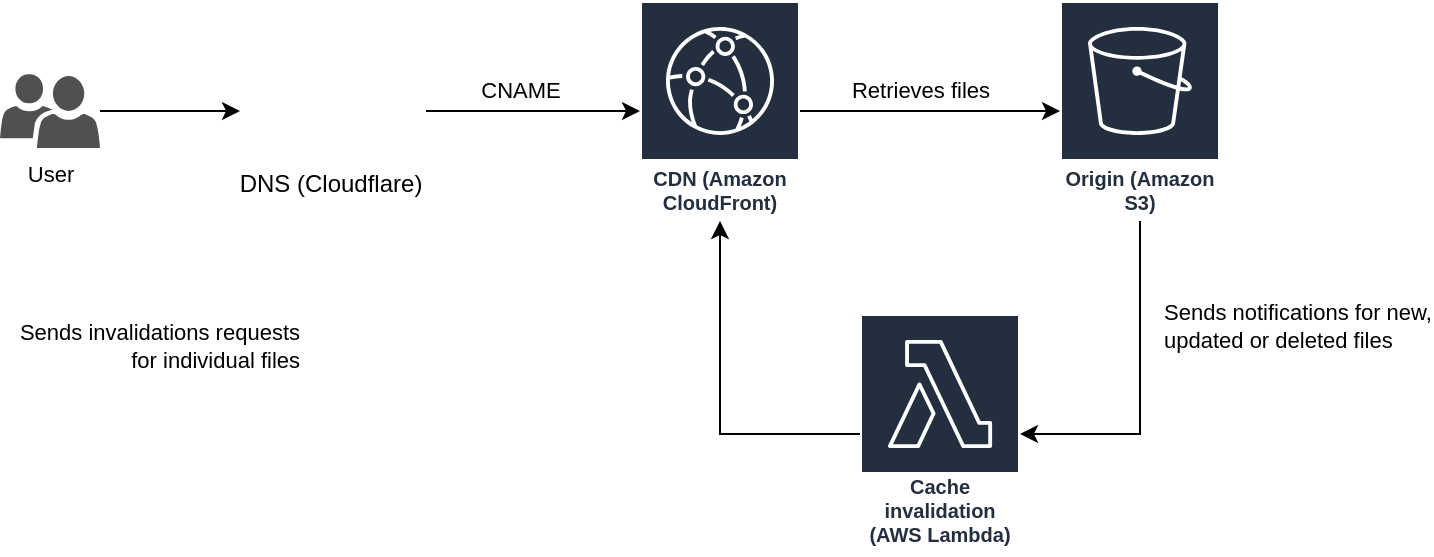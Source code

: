 <mxfile version="13.10.3" type="device"><diagram id="u3-pc7vIsrjay6RY8a4h" name="Page-1"><mxGraphModel dx="1178" dy="630" grid="1" gridSize="10" guides="1" tooltips="1" connect="1" arrows="1" fold="1" page="1" pageScale="1" pageWidth="827" pageHeight="1169" math="0" shadow="0"><root><mxCell id="0"/><mxCell id="1" parent="0"/><mxCell id="mwXnGYYWOLczMfln_v4q-9" style="edgeStyle=orthogonalEdgeStyle;rounded=0;orthogonalLoop=1;jettySize=auto;html=1;" edge="1" parent="1" source="mwXnGYYWOLczMfln_v4q-2" target="mwXnGYYWOLczMfln_v4q-3"><mxGeometry relative="1" as="geometry"/></mxCell><mxCell id="mwXnGYYWOLczMfln_v4q-18" value="Retrieves files" style="edgeLabel;html=1;align=center;verticalAlign=middle;resizable=0;points=[];fontSize=11;" vertex="1" connectable="0" parent="mwXnGYYWOLczMfln_v4q-9"><mxGeometry x="-0.2" y="-1" relative="1" as="geometry"><mxPoint x="8" y="-11.5" as="offset"/></mxGeometry></mxCell><mxCell id="mwXnGYYWOLczMfln_v4q-2" value="CDN (Amazon CloudFront)" style="outlineConnect=0;fontColor=#232F3E;gradientColor=none;strokeColor=#ffffff;fillColor=#232F3E;dashed=0;verticalLabelPosition=middle;verticalAlign=bottom;align=center;html=1;whiteSpace=wrap;fontSize=10;fontStyle=1;spacing=3;shape=mxgraph.aws4.productIcon;prIcon=mxgraph.aws4.cloudfront;" vertex="1" parent="1"><mxGeometry x="350" y="73.5" width="80" height="110" as="geometry"/></mxCell><mxCell id="mwXnGYYWOLczMfln_v4q-10" style="edgeStyle=orthogonalEdgeStyle;rounded=0;orthogonalLoop=1;jettySize=auto;html=1;" edge="1" parent="1" source="mwXnGYYWOLczMfln_v4q-3" target="mwXnGYYWOLczMfln_v4q-5"><mxGeometry relative="1" as="geometry"><Array as="points"><mxPoint x="600" y="290"/></Array></mxGeometry></mxCell><mxCell id="mwXnGYYWOLczMfln_v4q-3" value="Origin (Amazon S3)" style="outlineConnect=0;fontColor=#232F3E;gradientColor=none;strokeColor=#ffffff;fillColor=#232F3E;dashed=0;verticalLabelPosition=middle;verticalAlign=bottom;align=center;html=1;whiteSpace=wrap;fontSize=10;fontStyle=1;spacing=3;shape=mxgraph.aws4.productIcon;prIcon=mxgraph.aws4.s3;" vertex="1" parent="1"><mxGeometry x="560" y="73.5" width="80" height="110" as="geometry"/></mxCell><mxCell id="mwXnGYYWOLczMfln_v4q-11" style="edgeStyle=orthogonalEdgeStyle;rounded=0;orthogonalLoop=1;jettySize=auto;html=1;" edge="1" parent="1" source="mwXnGYYWOLczMfln_v4q-5" target="mwXnGYYWOLczMfln_v4q-2"><mxGeometry relative="1" as="geometry"/></mxCell><mxCell id="mwXnGYYWOLczMfln_v4q-5" value="Cache invalidation (AWS Lambda)" style="outlineConnect=0;fontColor=#232F3E;gradientColor=none;strokeColor=#ffffff;fillColor=#232F3E;dashed=0;verticalLabelPosition=middle;verticalAlign=bottom;align=center;html=1;whiteSpace=wrap;fontSize=10;fontStyle=1;spacing=3;shape=mxgraph.aws4.productIcon;prIcon=mxgraph.aws4.lambda;" vertex="1" parent="1"><mxGeometry x="460" y="230" width="80" height="120" as="geometry"/></mxCell><mxCell id="mwXnGYYWOLczMfln_v4q-7" value="" style="group" vertex="1" connectable="0" parent="1"><mxGeometry x="150" y="82" width="100" height="93" as="geometry"/></mxCell><mxCell id="mwXnGYYWOLczMfln_v4q-4" value="" style="shape=image;html=1;verticalAlign=top;verticalLabelPosition=bottom;labelBackgroundColor=#ffffff;imageAspect=0;aspect=fixed;image=https://cdn4.iconfinder.com/data/icons/logos-brands-5/24/cloudflare-128.png" vertex="1" parent="mwXnGYYWOLczMfln_v4q-7"><mxGeometry width="93" height="93" as="geometry"/></mxCell><mxCell id="mwXnGYYWOLczMfln_v4q-6" value="DNS (Cloudflare)" style="text;html=1;align=center;verticalAlign=middle;resizable=0;points=[];autosize=1;" vertex="1" parent="mwXnGYYWOLczMfln_v4q-7"><mxGeometry x="-10.003" y="73.003" width="110" height="20" as="geometry"/></mxCell><mxCell id="mwXnGYYWOLczMfln_v4q-8" style="edgeStyle=orthogonalEdgeStyle;rounded=0;orthogonalLoop=1;jettySize=auto;html=1;" edge="1" parent="1" source="mwXnGYYWOLczMfln_v4q-4" target="mwXnGYYWOLczMfln_v4q-2"><mxGeometry relative="1" as="geometry"/></mxCell><mxCell id="mwXnGYYWOLczMfln_v4q-13" value="Sends invalidations requests&lt;br style=&quot;font-size: 11px;&quot;&gt;for individual files" style="edgeLabel;html=1;align=right;verticalAlign=middle;resizable=0;points=[];fontSize=11;" vertex="1" connectable="0" parent="1"><mxGeometry x="180" y="250.004" as="geometry"><mxPoint y="-4" as="offset"/></mxGeometry></mxCell><mxCell id="mwXnGYYWOLczMfln_v4q-14" value="Sends notifications for new,&lt;br style=&quot;font-size: 11px;&quot;&gt;updated or deleted files" style="edgeLabel;html=1;align=left;verticalAlign=middle;resizable=0;points=[];fontSize=11;" vertex="1" connectable="0" parent="1"><mxGeometry x="610" y="240.004" as="geometry"><mxPoint y="-4" as="offset"/></mxGeometry></mxCell><mxCell id="mwXnGYYWOLczMfln_v4q-17" style="edgeStyle=orthogonalEdgeStyle;rounded=0;orthogonalLoop=1;jettySize=auto;html=1;entryX=0;entryY=0.5;entryDx=0;entryDy=0;fontSize=9;" edge="1" parent="1" source="mwXnGYYWOLczMfln_v4q-16" target="mwXnGYYWOLczMfln_v4q-4"><mxGeometry relative="1" as="geometry"/></mxCell><mxCell id="mwXnGYYWOLczMfln_v4q-16" value="&lt;font style=&quot;font-size: 11px&quot;&gt;User&lt;/font&gt;" style="pointerEvents=1;shadow=0;dashed=0;html=1;strokeColor=none;labelPosition=center;verticalLabelPosition=bottom;verticalAlign=top;align=center;fillColor=#505050;shape=mxgraph.mscae.intune.user_group;fontSize=9;" vertex="1" parent="1"><mxGeometry x="30" y="110" width="50" height="37" as="geometry"/></mxCell><mxCell id="mwXnGYYWOLczMfln_v4q-19" value="CNAME" style="edgeLabel;html=1;align=center;verticalAlign=middle;resizable=0;points=[];fontSize=11;" vertex="1" connectable="0" parent="1"><mxGeometry x="290" y="118" as="geometry"/></mxCell></root></mxGraphModel></diagram></mxfile>